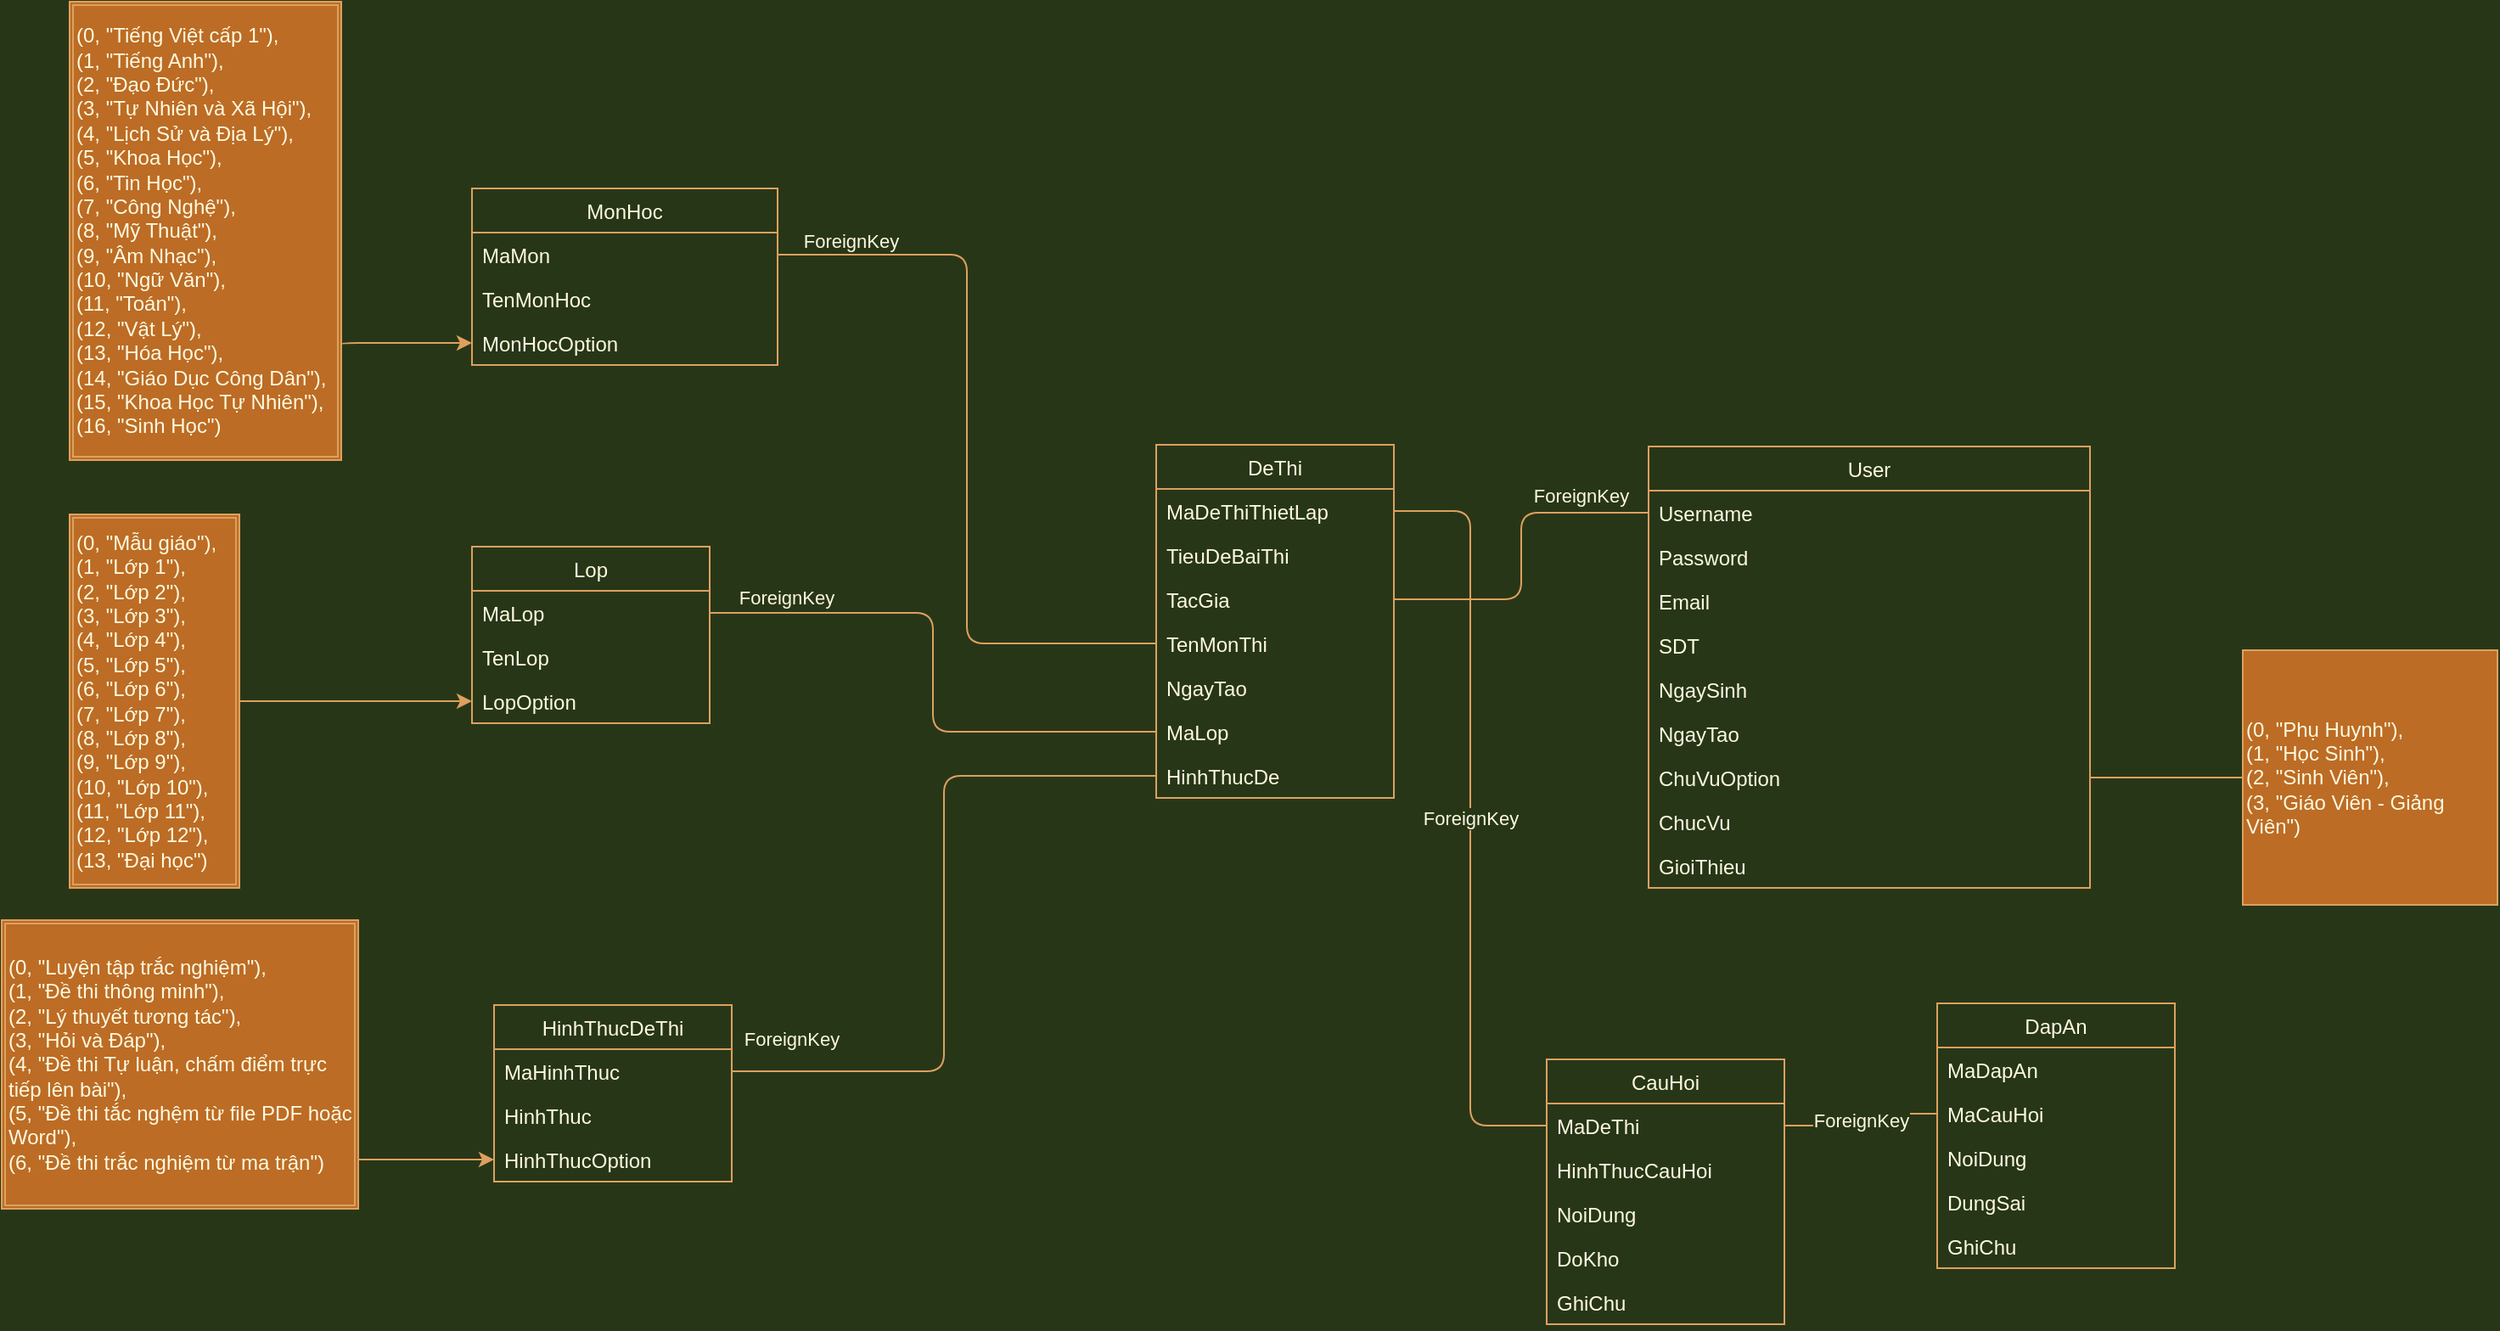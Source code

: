 <mxfile version="13.9.9" type="device"><diagram id="C5RBs43oDa-KdzZeNtuy" name="Page-1"><mxGraphModel dx="1824" dy="918" grid="1" gridSize="10" guides="1" tooltips="1" connect="1" arrows="1" fold="1" page="1" pageScale="1" pageWidth="4681" pageHeight="3300" background="#283618" math="0" shadow="0"><root><mxCell id="WIyWlLk6GJQsqaUBKTNV-0"/><mxCell id="WIyWlLk6GJQsqaUBKTNV-1" parent="WIyWlLk6GJQsqaUBKTNV-0"/><mxCell id="WglcEKRiTtWH2c5COPkM-4" value="User" style="swimlane;fontStyle=0;childLayout=stackLayout;horizontal=1;startSize=26;fillColor=none;horizontalStack=0;resizeParent=1;resizeParentMax=0;resizeLast=0;collapsible=1;marginBottom=0;rounded=0;sketch=0;strokeColor=#DDA15E;fontColor=#FEFAE0;" parent="WIyWlLk6GJQsqaUBKTNV-1" vertex="1"><mxGeometry x="1270" y="352" width="260" height="260" as="geometry"/></mxCell><mxCell id="WglcEKRiTtWH2c5COPkM-5" value="Username" style="text;strokeColor=none;fillColor=none;align=left;verticalAlign=top;spacingLeft=4;spacingRight=4;overflow=hidden;rotatable=0;points=[[0,0.5],[1,0.5]];portConstraint=eastwest;fontColor=#FEFAE0;" parent="WglcEKRiTtWH2c5COPkM-4" vertex="1"><mxGeometry y="26" width="260" height="26" as="geometry"/></mxCell><mxCell id="WglcEKRiTtWH2c5COPkM-8" value="Password" style="text;strokeColor=none;fillColor=none;align=left;verticalAlign=top;spacingLeft=4;spacingRight=4;overflow=hidden;rotatable=0;points=[[0,0.5],[1,0.5]];portConstraint=eastwest;fontColor=#FEFAE0;" parent="WglcEKRiTtWH2c5COPkM-4" vertex="1"><mxGeometry y="52" width="260" height="26" as="geometry"/></mxCell><mxCell id="WglcEKRiTtWH2c5COPkM-9" value="Email" style="text;strokeColor=none;fillColor=none;align=left;verticalAlign=top;spacingLeft=4;spacingRight=4;overflow=hidden;rotatable=0;points=[[0,0.5],[1,0.5]];portConstraint=eastwest;fontColor=#FEFAE0;" parent="WglcEKRiTtWH2c5COPkM-4" vertex="1"><mxGeometry y="78" width="260" height="26" as="geometry"/></mxCell><mxCell id="WglcEKRiTtWH2c5COPkM-10" value="SDT" style="text;strokeColor=none;fillColor=none;align=left;verticalAlign=top;spacingLeft=4;spacingRight=4;overflow=hidden;rotatable=0;points=[[0,0.5],[1,0.5]];portConstraint=eastwest;fontColor=#FEFAE0;" parent="WglcEKRiTtWH2c5COPkM-4" vertex="1"><mxGeometry y="104" width="260" height="26" as="geometry"/></mxCell><mxCell id="WglcEKRiTtWH2c5COPkM-6" value="NgaySinh" style="text;strokeColor=none;fillColor=none;align=left;verticalAlign=top;spacingLeft=4;spacingRight=4;overflow=hidden;rotatable=0;points=[[0,0.5],[1,0.5]];portConstraint=eastwest;fontColor=#FEFAE0;" parent="WglcEKRiTtWH2c5COPkM-4" vertex="1"><mxGeometry y="130" width="260" height="26" as="geometry"/></mxCell><mxCell id="WglcEKRiTtWH2c5COPkM-7" value="NgayTao" style="text;strokeColor=none;fillColor=none;align=left;verticalAlign=top;spacingLeft=4;spacingRight=4;overflow=hidden;rotatable=0;points=[[0,0.5],[1,0.5]];portConstraint=eastwest;fontColor=#FEFAE0;" parent="WglcEKRiTtWH2c5COPkM-4" vertex="1"><mxGeometry y="156" width="260" height="26" as="geometry"/></mxCell><mxCell id="WglcEKRiTtWH2c5COPkM-11" value="ChuVuOption" style="text;strokeColor=none;fillColor=none;align=left;verticalAlign=top;spacingLeft=4;spacingRight=4;overflow=hidden;rotatable=0;points=[[0,0.5],[1,0.5]];portConstraint=eastwest;fontColor=#FEFAE0;" parent="WglcEKRiTtWH2c5COPkM-4" vertex="1"><mxGeometry y="182" width="260" height="26" as="geometry"/></mxCell><mxCell id="WglcEKRiTtWH2c5COPkM-12" value="ChucVu" style="text;strokeColor=none;fillColor=none;align=left;verticalAlign=top;spacingLeft=4;spacingRight=4;overflow=hidden;rotatable=0;points=[[0,0.5],[1,0.5]];portConstraint=eastwest;fontColor=#FEFAE0;" parent="WglcEKRiTtWH2c5COPkM-4" vertex="1"><mxGeometry y="208" width="260" height="26" as="geometry"/></mxCell><mxCell id="WglcEKRiTtWH2c5COPkM-13" value="GioiThieu" style="text;strokeColor=none;fillColor=none;align=left;verticalAlign=top;spacingLeft=4;spacingRight=4;overflow=hidden;rotatable=0;points=[[0,0.5],[1,0.5]];portConstraint=eastwest;fontColor=#FEFAE0;" parent="WglcEKRiTtWH2c5COPkM-4" vertex="1"><mxGeometry y="234" width="260" height="26" as="geometry"/></mxCell><mxCell id="WglcEKRiTtWH2c5COPkM-14" value="MonHoc" style="swimlane;fontStyle=0;childLayout=stackLayout;horizontal=1;startSize=26;fillColor=none;horizontalStack=0;resizeParent=1;resizeParentMax=0;resizeLast=0;collapsible=1;marginBottom=0;rounded=0;sketch=0;strokeColor=#DDA15E;fontColor=#FEFAE0;" parent="WIyWlLk6GJQsqaUBKTNV-1" vertex="1"><mxGeometry x="577" y="200" width="180" height="104" as="geometry"/></mxCell><mxCell id="WglcEKRiTtWH2c5COPkM-15" value="MaMon" style="text;strokeColor=none;fillColor=none;align=left;verticalAlign=top;spacingLeft=4;spacingRight=4;overflow=hidden;rotatable=0;points=[[0,0.5],[1,0.5]];portConstraint=eastwest;fontColor=#FEFAE0;" parent="WglcEKRiTtWH2c5COPkM-14" vertex="1"><mxGeometry y="26" width="180" height="26" as="geometry"/></mxCell><mxCell id="WglcEKRiTtWH2c5COPkM-16" value="TenMonHoc " style="text;strokeColor=none;fillColor=none;align=left;verticalAlign=top;spacingLeft=4;spacingRight=4;overflow=hidden;rotatable=0;points=[[0,0.5],[1,0.5]];portConstraint=eastwest;fontColor=#FEFAE0;" parent="WglcEKRiTtWH2c5COPkM-14" vertex="1"><mxGeometry y="52" width="180" height="26" as="geometry"/></mxCell><mxCell id="WglcEKRiTtWH2c5COPkM-17" value="MonHocOption" style="text;strokeColor=none;fillColor=none;align=left;verticalAlign=top;spacingLeft=4;spacingRight=4;overflow=hidden;rotatable=0;points=[[0,0.5],[1,0.5]];portConstraint=eastwest;fontColor=#FEFAE0;" parent="WglcEKRiTtWH2c5COPkM-14" vertex="1"><mxGeometry y="78" width="180" height="26" as="geometry"/></mxCell><mxCell id="WglcEKRiTtWH2c5COPkM-19" style="edgeStyle=orthogonalEdgeStyle;curved=0;rounded=1;sketch=0;orthogonalLoop=1;jettySize=auto;html=1;exitX=1;exitY=0.75;exitDx=0;exitDy=0;strokeColor=#DDA15E;fillColor=#BC6C25;fontColor=#FEFAE0;labelBackgroundColor=#283618;" parent="WIyWlLk6GJQsqaUBKTNV-1" source="WglcEKRiTtWH2c5COPkM-18" target="WglcEKRiTtWH2c5COPkM-17" edge="1"><mxGeometry relative="1" as="geometry"><Array as="points"><mxPoint x="500" y="291"/></Array></mxGeometry></mxCell><mxCell id="WglcEKRiTtWH2c5COPkM-18" value="&lt;div&gt;(0, &quot;Tiếng Việt cấp 1&quot;),&lt;/div&gt;&lt;div&gt;(1, &quot;Tiếng Anh&quot;),&lt;/div&gt;&lt;div&gt;(2, &quot;Đạo Đức&quot;),&lt;/div&gt;&lt;div&gt;(3, &quot;Tự Nhiên và Xã Hội&quot;),&lt;/div&gt;&lt;div&gt;(4, &quot;Lịch Sử và Địa Lý&quot;),&lt;/div&gt;&lt;div&gt;(5, &quot;Khoa Học&quot;),&lt;/div&gt;&lt;div&gt;(6, &quot;Tin Học&quot;),&lt;/div&gt;&lt;div&gt;(7, &quot;Công Nghệ&quot;),&lt;/div&gt;&lt;div&gt;(8, &quot;Mỹ Thuật&quot;),&lt;/div&gt;&lt;div&gt;(9, &quot;Âm Nhạc&quot;),&lt;/div&gt;&lt;div&gt;(10, &quot;Ngữ Văn&quot;),&lt;/div&gt;&lt;div&gt;(11, &quot;Toán&quot;),&lt;/div&gt;&lt;div&gt;(12, &quot;Vật Lý&quot;),&lt;/div&gt;&lt;div&gt;(13, &quot;Hóa Học&quot;),&lt;/div&gt;&lt;div&gt;(14, &quot;Giáo Dục Công Dân&quot;),&lt;/div&gt;&lt;div&gt;(15, &quot;Khoa Học Tự Nhiên&quot;),&lt;/div&gt;&lt;div&gt;(16, &quot;Sinh Học&quot;)&lt;/div&gt;" style="shape=ext;double=1;rounded=0;whiteSpace=wrap;html=1;sketch=0;strokeColor=#DDA15E;fillColor=#BC6C25;fontColor=#FEFAE0;align=left;" parent="WIyWlLk6GJQsqaUBKTNV-1" vertex="1"><mxGeometry x="340" y="90" width="160" height="270" as="geometry"/></mxCell><mxCell id="WglcEKRiTtWH2c5COPkM-20" value="DeThi" style="swimlane;fontStyle=0;childLayout=stackLayout;horizontal=1;startSize=26;fillColor=none;horizontalStack=0;resizeParent=1;resizeParentMax=0;resizeLast=0;collapsible=1;marginBottom=0;rounded=0;sketch=0;strokeColor=#DDA15E;fontColor=#FEFAE0;" parent="WIyWlLk6GJQsqaUBKTNV-1" vertex="1"><mxGeometry x="980" y="351" width="140" height="208" as="geometry"/></mxCell><mxCell id="RLbLP_2pOHrL08SGkNA1-4" value="MaDeThiThietLap" style="text;strokeColor=none;fillColor=none;align=left;verticalAlign=top;spacingLeft=4;spacingRight=4;overflow=hidden;rotatable=0;points=[[0,0.5],[1,0.5]];portConstraint=eastwest;fontColor=#FEFAE0;" parent="WglcEKRiTtWH2c5COPkM-20" vertex="1"><mxGeometry y="26" width="140" height="26" as="geometry"/></mxCell><mxCell id="WglcEKRiTtWH2c5COPkM-29" value="TieuDeBaiThi" style="text;strokeColor=none;fillColor=none;align=left;verticalAlign=top;spacingLeft=4;spacingRight=4;overflow=hidden;rotatable=0;points=[[0,0.5],[1,0.5]];portConstraint=eastwest;fontColor=#FEFAE0;" parent="WglcEKRiTtWH2c5COPkM-20" vertex="1"><mxGeometry y="52" width="140" height="26" as="geometry"/></mxCell><mxCell id="WglcEKRiTtWH2c5COPkM-21" value="TacGia" style="text;strokeColor=none;fillColor=none;align=left;verticalAlign=top;spacingLeft=4;spacingRight=4;overflow=hidden;rotatable=0;points=[[0,0.5],[1,0.5]];portConstraint=eastwest;fontColor=#FEFAE0;" parent="WglcEKRiTtWH2c5COPkM-20" vertex="1"><mxGeometry y="78" width="140" height="26" as="geometry"/></mxCell><mxCell id="WglcEKRiTtWH2c5COPkM-22" value="TenMonThi" style="text;strokeColor=none;fillColor=none;align=left;verticalAlign=top;spacingLeft=4;spacingRight=4;overflow=hidden;rotatable=0;points=[[0,0.5],[1,0.5]];portConstraint=eastwest;fontColor=#FEFAE0;" parent="WglcEKRiTtWH2c5COPkM-20" vertex="1"><mxGeometry y="104" width="140" height="26" as="geometry"/></mxCell><mxCell id="WglcEKRiTtWH2c5COPkM-30" value="NgayTao" style="text;strokeColor=none;fillColor=none;align=left;verticalAlign=top;spacingLeft=4;spacingRight=4;overflow=hidden;rotatable=0;points=[[0,0.5],[1,0.5]];portConstraint=eastwest;fontColor=#FEFAE0;" parent="WglcEKRiTtWH2c5COPkM-20" vertex="1"><mxGeometry y="130" width="140" height="26" as="geometry"/></mxCell><mxCell id="WglcEKRiTtWH2c5COPkM-25" value="MaLop" style="text;strokeColor=none;fillColor=none;align=left;verticalAlign=top;spacingLeft=4;spacingRight=4;overflow=hidden;rotatable=0;points=[[0,0.5],[1,0.5]];portConstraint=eastwest;fontColor=#FEFAE0;" parent="WglcEKRiTtWH2c5COPkM-20" vertex="1"><mxGeometry y="156" width="140" height="26" as="geometry"/></mxCell><mxCell id="WglcEKRiTtWH2c5COPkM-27" value="HinhThucDe" style="text;strokeColor=none;fillColor=none;align=left;verticalAlign=top;spacingLeft=4;spacingRight=4;overflow=hidden;rotatable=0;points=[[0,0.5],[1,0.5]];portConstraint=eastwest;fontColor=#FEFAE0;" parent="WglcEKRiTtWH2c5COPkM-20" vertex="1"><mxGeometry y="182" width="140" height="26" as="geometry"/></mxCell><mxCell id="WglcEKRiTtWH2c5COPkM-45" style="edgeStyle=orthogonalEdgeStyle;curved=0;rounded=1;sketch=0;orthogonalLoop=1;jettySize=auto;html=1;entryX=0;entryY=0.5;entryDx=0;entryDy=0;startArrow=none;startFill=0;endArrow=classic;endFill=1;strokeColor=#DDA15E;fillColor=#BC6C25;fontColor=#FEFAE0;labelBackgroundColor=#283618;" parent="WIyWlLk6GJQsqaUBKTNV-1" source="WglcEKRiTtWH2c5COPkM-31" target="WglcEKRiTtWH2c5COPkM-44" edge="1"><mxGeometry relative="1" as="geometry"><Array as="points"><mxPoint x="530" y="772"/><mxPoint x="530" y="772"/></Array></mxGeometry></mxCell><mxCell id="WglcEKRiTtWH2c5COPkM-31" value="&lt;div&gt;(0, &quot;Luyện tập trắc nghiệm&quot;),&lt;/div&gt;&lt;div&gt;(1, &quot;Đề thi thông minh&quot;),&lt;/div&gt;&lt;div&gt;(2, &quot;Lý thuyết tương tác&quot;),&lt;/div&gt;&lt;div&gt;(3, &quot;Hỏi và Đáp&quot;),&lt;/div&gt;&lt;div&gt;(4, &quot;Đề thi Tự luận, chấm điểm trực tiếp lên bài&quot;),&lt;/div&gt;&lt;div&gt;(5, &quot;Đề thi tắc nghệm từ file PDF hoặc Word&quot;),&lt;/div&gt;&lt;div&gt;(6, &quot;Đề thi trắc nghiệm từ ma trận&quot;)&lt;/div&gt;" style="shape=ext;double=1;rounded=0;whiteSpace=wrap;html=1;sketch=0;strokeColor=#DDA15E;fillColor=#BC6C25;fontColor=#FEFAE0;align=left;" parent="WIyWlLk6GJQsqaUBKTNV-1" vertex="1"><mxGeometry x="300" y="631" width="210" height="170" as="geometry"/></mxCell><mxCell id="WglcEKRiTtWH2c5COPkM-33" value="&lt;div&gt;(0, &quot;Mẫu giáo&quot;),&lt;/div&gt;&lt;div&gt;(1, &quot;Lớp 1&quot;),&lt;/div&gt;&lt;div&gt;(2, &quot;Lớp 2&quot;),&lt;/div&gt;&lt;div&gt;(3, &quot;Lớp 3&quot;),&lt;/div&gt;&lt;div&gt;(4, &quot;Lớp 4&quot;),&lt;/div&gt;&lt;div&gt;(5, &quot;Lớp 5&quot;),&lt;/div&gt;&lt;div&gt;(6, &quot;Lớp 6&quot;),&lt;/div&gt;&lt;div&gt;(7, &quot;Lớp 7&quot;),&lt;/div&gt;&lt;div&gt;(8, &quot;Lớp 8&quot;),&lt;/div&gt;&lt;div&gt;(9, &quot;Lớp 9&quot;),&lt;/div&gt;&lt;div&gt;(10, &quot;Lớp 10&quot;),&lt;/div&gt;&lt;div&gt;(11, &quot;Lớp 11&quot;),&lt;/div&gt;&lt;div&gt;(12, &quot;Lớp 12&quot;),&lt;/div&gt;&lt;div&gt;(13, &quot;Đại học&quot;)&lt;/div&gt;" style="shape=ext;double=1;rounded=0;whiteSpace=wrap;html=1;sketch=0;strokeColor=#DDA15E;fillColor=#BC6C25;fontColor=#FEFAE0;align=left;" parent="WIyWlLk6GJQsqaUBKTNV-1" vertex="1"><mxGeometry x="340" y="392" width="100" height="220" as="geometry"/></mxCell><mxCell id="WglcEKRiTtWH2c5COPkM-34" style="edgeStyle=orthogonalEdgeStyle;curved=0;rounded=1;sketch=0;orthogonalLoop=1;jettySize=auto;html=1;exitX=0;exitY=0.5;exitDx=0;exitDy=0;strokeColor=#DDA15E;fillColor=#BC6C25;fontColor=#FEFAE0;startArrow=classic;startFill=1;endArrow=none;endFill=0;labelBackgroundColor=#283618;" parent="WIyWlLk6GJQsqaUBKTNV-1" source="WglcEKRiTtWH2c5COPkM-40" target="WglcEKRiTtWH2c5COPkM-33" edge="1"><mxGeometry relative="1" as="geometry"/></mxCell><mxCell id="WglcEKRiTtWH2c5COPkM-35" value="ForeignKey" style="edgeStyle=orthogonalEdgeStyle;curved=0;rounded=1;sketch=0;orthogonalLoop=1;jettySize=auto;html=1;exitX=1;exitY=0.5;exitDx=0;exitDy=0;startArrow=none;startFill=0;endArrow=none;endFill=0;strokeColor=#DDA15E;fillColor=#BC6C25;fontColor=#FEFAE0;labelBackgroundColor=#283618;" parent="WIyWlLk6GJQsqaUBKTNV-1" source="WglcEKRiTtWH2c5COPkM-21" target="WglcEKRiTtWH2c5COPkM-5" edge="1"><mxGeometry x="0.602" y="10" relative="1" as="geometry"><mxPoint as="offset"/></mxGeometry></mxCell><mxCell id="WglcEKRiTtWH2c5COPkM-36" value="ForeignKey" style="edgeStyle=orthogonalEdgeStyle;curved=0;rounded=1;sketch=0;orthogonalLoop=1;jettySize=auto;html=1;exitX=1;exitY=0.5;exitDx=0;exitDy=0;startArrow=none;startFill=0;endArrow=none;endFill=0;strokeColor=#DDA15E;fillColor=#BC6C25;fontColor=#FEFAE0;labelBackgroundColor=#283618;" parent="WIyWlLk6GJQsqaUBKTNV-1" source="WglcEKRiTtWH2c5COPkM-15" target="WglcEKRiTtWH2c5COPkM-22" edge="1"><mxGeometry x="-0.81" y="8" relative="1" as="geometry"><mxPoint as="offset"/></mxGeometry></mxCell><mxCell id="WglcEKRiTtWH2c5COPkM-37" value="Lop" style="swimlane;fontStyle=0;childLayout=stackLayout;horizontal=1;startSize=26;fillColor=none;horizontalStack=0;resizeParent=1;resizeParentMax=0;resizeLast=0;collapsible=1;marginBottom=0;rounded=0;sketch=0;strokeColor=#DDA15E;fontColor=#FEFAE0;" parent="WIyWlLk6GJQsqaUBKTNV-1" vertex="1"><mxGeometry x="577" y="411" width="140" height="104" as="geometry"/></mxCell><mxCell id="WglcEKRiTtWH2c5COPkM-38" value="MaLop" style="text;strokeColor=none;fillColor=none;align=left;verticalAlign=top;spacingLeft=4;spacingRight=4;overflow=hidden;rotatable=0;points=[[0,0.5],[1,0.5]];portConstraint=eastwest;fontColor=#FEFAE0;" parent="WglcEKRiTtWH2c5COPkM-37" vertex="1"><mxGeometry y="26" width="140" height="26" as="geometry"/></mxCell><mxCell id="WglcEKRiTtWH2c5COPkM-39" value="TenLop" style="text;strokeColor=none;fillColor=none;align=left;verticalAlign=top;spacingLeft=4;spacingRight=4;overflow=hidden;rotatable=0;points=[[0,0.5],[1,0.5]];portConstraint=eastwest;fontColor=#FEFAE0;" parent="WglcEKRiTtWH2c5COPkM-37" vertex="1"><mxGeometry y="52" width="140" height="26" as="geometry"/></mxCell><mxCell id="WglcEKRiTtWH2c5COPkM-40" value="LopOption" style="text;strokeColor=none;fillColor=none;align=left;verticalAlign=top;spacingLeft=4;spacingRight=4;overflow=hidden;rotatable=0;points=[[0,0.5],[1,0.5]];portConstraint=eastwest;fontColor=#FEFAE0;" parent="WglcEKRiTtWH2c5COPkM-37" vertex="1"><mxGeometry y="78" width="140" height="26" as="geometry"/></mxCell><mxCell id="WglcEKRiTtWH2c5COPkM-41" value="HinhThucDeThi" style="swimlane;fontStyle=0;childLayout=stackLayout;horizontal=1;startSize=26;fillColor=none;horizontalStack=0;resizeParent=1;resizeParentMax=0;resizeLast=0;collapsible=1;marginBottom=0;rounded=0;sketch=0;strokeColor=#DDA15E;fontColor=#FEFAE0;" parent="WIyWlLk6GJQsqaUBKTNV-1" vertex="1"><mxGeometry x="590" y="681" width="140" height="104" as="geometry"/></mxCell><mxCell id="WglcEKRiTtWH2c5COPkM-42" value="MaHinhThuc" style="text;strokeColor=none;fillColor=none;align=left;verticalAlign=top;spacingLeft=4;spacingRight=4;overflow=hidden;rotatable=0;points=[[0,0.5],[1,0.5]];portConstraint=eastwest;fontColor=#FEFAE0;" parent="WglcEKRiTtWH2c5COPkM-41" vertex="1"><mxGeometry y="26" width="140" height="26" as="geometry"/></mxCell><mxCell id="WglcEKRiTtWH2c5COPkM-43" value="HinhThuc" style="text;strokeColor=none;fillColor=none;align=left;verticalAlign=top;spacingLeft=4;spacingRight=4;overflow=hidden;rotatable=0;points=[[0,0.5],[1,0.5]];portConstraint=eastwest;fontColor=#FEFAE0;" parent="WglcEKRiTtWH2c5COPkM-41" vertex="1"><mxGeometry y="52" width="140" height="26" as="geometry"/></mxCell><mxCell id="WglcEKRiTtWH2c5COPkM-44" value="HinhThucOption" style="text;strokeColor=none;fillColor=none;align=left;verticalAlign=top;spacingLeft=4;spacingRight=4;overflow=hidden;rotatable=0;points=[[0,0.5],[1,0.5]];portConstraint=eastwest;fontColor=#FEFAE0;" parent="WglcEKRiTtWH2c5COPkM-41" vertex="1"><mxGeometry y="78" width="140" height="26" as="geometry"/></mxCell><mxCell id="WglcEKRiTtWH2c5COPkM-46" value="ForeignKey" style="edgeStyle=orthogonalEdgeStyle;curved=0;rounded=1;sketch=0;orthogonalLoop=1;jettySize=auto;html=1;startArrow=none;startFill=0;endArrow=none;endFill=0;strokeColor=#DDA15E;fillColor=#BC6C25;fontColor=#FEFAE0;labelBackgroundColor=#283618;" parent="WIyWlLk6GJQsqaUBKTNV-1" source="WglcEKRiTtWH2c5COPkM-38" target="WglcEKRiTtWH2c5COPkM-25" edge="1"><mxGeometry x="-0.733" y="9" relative="1" as="geometry"><mxPoint as="offset"/></mxGeometry></mxCell><mxCell id="WglcEKRiTtWH2c5COPkM-47" value="ForeignKey" style="edgeStyle=orthogonalEdgeStyle;curved=0;rounded=1;sketch=0;orthogonalLoop=1;jettySize=auto;html=1;entryX=0;entryY=0.5;entryDx=0;entryDy=0;startArrow=none;startFill=0;endArrow=none;endFill=0;strokeColor=#DDA15E;fillColor=#BC6C25;fontColor=#FEFAE0;labelBackgroundColor=#283618;" parent="WIyWlLk6GJQsqaUBKTNV-1" source="WglcEKRiTtWH2c5COPkM-42" target="WglcEKRiTtWH2c5COPkM-27" edge="1"><mxGeometry x="-0.835" y="19" relative="1" as="geometry"><mxPoint as="offset"/></mxGeometry></mxCell><mxCell id="WglcEKRiTtWH2c5COPkM-49" value="CauHoi" style="swimlane;fontStyle=0;childLayout=stackLayout;horizontal=1;startSize=26;fillColor=none;horizontalStack=0;resizeParent=1;resizeParentMax=0;resizeLast=0;collapsible=1;marginBottom=0;rounded=0;sketch=0;strokeColor=#DDA15E;fontColor=#FEFAE0;" parent="WIyWlLk6GJQsqaUBKTNV-1" vertex="1"><mxGeometry x="1210" y="713" width="140" height="156" as="geometry"/></mxCell><mxCell id="WglcEKRiTtWH2c5COPkM-50" value="MaDeThi" style="text;strokeColor=none;fillColor=none;align=left;verticalAlign=top;spacingLeft=4;spacingRight=4;overflow=hidden;rotatable=0;points=[[0,0.5],[1,0.5]];portConstraint=eastwest;fontColor=#FEFAE0;" parent="WglcEKRiTtWH2c5COPkM-49" vertex="1"><mxGeometry y="26" width="140" height="26" as="geometry"/></mxCell><mxCell id="WglcEKRiTtWH2c5COPkM-51" value="HinhThucCauHoi" style="text;strokeColor=none;fillColor=none;align=left;verticalAlign=top;spacingLeft=4;spacingRight=4;overflow=hidden;rotatable=0;points=[[0,0.5],[1,0.5]];portConstraint=eastwest;fontColor=#FEFAE0;" parent="WglcEKRiTtWH2c5COPkM-49" vertex="1"><mxGeometry y="52" width="140" height="26" as="geometry"/></mxCell><mxCell id="WglcEKRiTtWH2c5COPkM-52" value="NoiDung" style="text;strokeColor=none;fillColor=none;align=left;verticalAlign=top;spacingLeft=4;spacingRight=4;overflow=hidden;rotatable=0;points=[[0,0.5],[1,0.5]];portConstraint=eastwest;fontColor=#FEFAE0;" parent="WglcEKRiTtWH2c5COPkM-49" vertex="1"><mxGeometry y="78" width="140" height="26" as="geometry"/></mxCell><mxCell id="WglcEKRiTtWH2c5COPkM-53" value="DoKho" style="text;strokeColor=none;fillColor=none;align=left;verticalAlign=top;spacingLeft=4;spacingRight=4;overflow=hidden;rotatable=0;points=[[0,0.5],[1,0.5]];portConstraint=eastwest;fontColor=#FEFAE0;" parent="WglcEKRiTtWH2c5COPkM-49" vertex="1"><mxGeometry y="104" width="140" height="26" as="geometry"/></mxCell><mxCell id="WglcEKRiTtWH2c5COPkM-54" value="GhiChu" style="text;strokeColor=none;fillColor=none;align=left;verticalAlign=top;spacingLeft=4;spacingRight=4;overflow=hidden;rotatable=0;points=[[0,0.5],[1,0.5]];portConstraint=eastwest;fontColor=#FEFAE0;" parent="WglcEKRiTtWH2c5COPkM-49" vertex="1"><mxGeometry y="130" width="140" height="26" as="geometry"/></mxCell><mxCell id="WglcEKRiTtWH2c5COPkM-55" value="ForeignKey" style="edgeStyle=orthogonalEdgeStyle;curved=0;rounded=1;sketch=0;orthogonalLoop=1;jettySize=auto;html=1;exitX=0;exitY=0.5;exitDx=0;exitDy=0;startArrow=none;startFill=0;endArrow=none;endFill=0;strokeColor=#DDA15E;fillColor=#BC6C25;fontColor=#FEFAE0;labelBackgroundColor=#283618;entryX=1;entryY=0.5;entryDx=0;entryDy=0;" parent="WIyWlLk6GJQsqaUBKTNV-1" source="WglcEKRiTtWH2c5COPkM-50" target="RLbLP_2pOHrL08SGkNA1-4" edge="1"><mxGeometry relative="1" as="geometry"><mxPoint x="1120" y="546" as="targetPoint"/></mxGeometry></mxCell><mxCell id="WglcEKRiTtWH2c5COPkM-57" value="DapAn" style="swimlane;fontStyle=0;childLayout=stackLayout;horizontal=1;startSize=26;fillColor=none;horizontalStack=0;resizeParent=1;resizeParentMax=0;resizeLast=0;collapsible=1;marginBottom=0;rounded=0;sketch=0;strokeColor=#DDA15E;fontColor=#FEFAE0;" parent="WIyWlLk6GJQsqaUBKTNV-1" vertex="1"><mxGeometry x="1440" y="680" width="140" height="156" as="geometry"/></mxCell><mxCell id="WglcEKRiTtWH2c5COPkM-58" value="MaDapAn" style="text;strokeColor=none;fillColor=none;align=left;verticalAlign=top;spacingLeft=4;spacingRight=4;overflow=hidden;rotatable=0;points=[[0,0.5],[1,0.5]];portConstraint=eastwest;fontColor=#FEFAE0;" parent="WglcEKRiTtWH2c5COPkM-57" vertex="1"><mxGeometry y="26" width="140" height="26" as="geometry"/></mxCell><mxCell id="WglcEKRiTtWH2c5COPkM-59" value="MaCauHoi" style="text;strokeColor=none;fillColor=none;align=left;verticalAlign=top;spacingLeft=4;spacingRight=4;overflow=hidden;rotatable=0;points=[[0,0.5],[1,0.5]];portConstraint=eastwest;fontColor=#FEFAE0;" parent="WglcEKRiTtWH2c5COPkM-57" vertex="1"><mxGeometry y="52" width="140" height="26" as="geometry"/></mxCell><mxCell id="WglcEKRiTtWH2c5COPkM-60" value="NoiDung" style="text;strokeColor=none;fillColor=none;align=left;verticalAlign=top;spacingLeft=4;spacingRight=4;overflow=hidden;rotatable=0;points=[[0,0.5],[1,0.5]];portConstraint=eastwest;fontColor=#FEFAE0;" parent="WglcEKRiTtWH2c5COPkM-57" vertex="1"><mxGeometry y="78" width="140" height="26" as="geometry"/></mxCell><mxCell id="WglcEKRiTtWH2c5COPkM-61" value="DungSai" style="text;strokeColor=none;fillColor=none;align=left;verticalAlign=top;spacingLeft=4;spacingRight=4;overflow=hidden;rotatable=0;points=[[0,0.5],[1,0.5]];portConstraint=eastwest;fontColor=#FEFAE0;" parent="WglcEKRiTtWH2c5COPkM-57" vertex="1"><mxGeometry y="104" width="140" height="26" as="geometry"/></mxCell><mxCell id="WglcEKRiTtWH2c5COPkM-62" value="GhiChu" style="text;strokeColor=none;fillColor=none;align=left;verticalAlign=top;spacingLeft=4;spacingRight=4;overflow=hidden;rotatable=0;points=[[0,0.5],[1,0.5]];portConstraint=eastwest;fontColor=#FEFAE0;" parent="WglcEKRiTtWH2c5COPkM-57" vertex="1"><mxGeometry y="130" width="140" height="26" as="geometry"/></mxCell><mxCell id="WglcEKRiTtWH2c5COPkM-63" value="ForeignKey" style="edgeStyle=orthogonalEdgeStyle;curved=0;rounded=1;sketch=0;orthogonalLoop=1;jettySize=auto;html=1;exitX=1;exitY=0.5;exitDx=0;exitDy=0;startArrow=none;startFill=0;endArrow=none;endFill=0;strokeColor=#DDA15E;fillColor=#BC6C25;fontColor=#FEFAE0;labelBackgroundColor=#283618;" parent="WIyWlLk6GJQsqaUBKTNV-1" source="WglcEKRiTtWH2c5COPkM-50" target="WglcEKRiTtWH2c5COPkM-59" edge="1"><mxGeometry relative="1" as="geometry"/></mxCell><mxCell id="vYju3vRUjIy0JnqHa1b_-1" style="edgeStyle=orthogonalEdgeStyle;curved=0;rounded=1;sketch=0;orthogonalLoop=1;jettySize=auto;html=1;entryX=1;entryY=0.5;entryDx=0;entryDy=0;strokeColor=#DDA15E;fillColor=#BC6C25;fontColor=#FEFAE0;endArrow=none;endFill=0;labelBackgroundColor=#283618;" parent="WIyWlLk6GJQsqaUBKTNV-1" source="vYju3vRUjIy0JnqHa1b_-0" target="WglcEKRiTtWH2c5COPkM-11" edge="1"><mxGeometry relative="1" as="geometry"/></mxCell><mxCell id="vYju3vRUjIy0JnqHa1b_-0" value="&lt;div&gt;(0, &quot;Phụ Huynh&quot;),&lt;/div&gt;&lt;div&gt;(1, &quot;Học Sinh&quot;),&lt;/div&gt;&lt;div&gt;(2, &quot;Sinh Viên&quot;),&lt;/div&gt;&lt;div&gt;(3, &quot;Giáo Viên - Giảng Viên&quot;)&lt;/div&gt;" style="whiteSpace=wrap;html=1;aspect=fixed;rounded=0;sketch=0;strokeColor=#DDA15E;fillColor=#BC6C25;fontColor=#FEFAE0;align=left;" parent="WIyWlLk6GJQsqaUBKTNV-1" vertex="1"><mxGeometry x="1620" y="472" width="150" height="150" as="geometry"/></mxCell></root></mxGraphModel></diagram></mxfile>